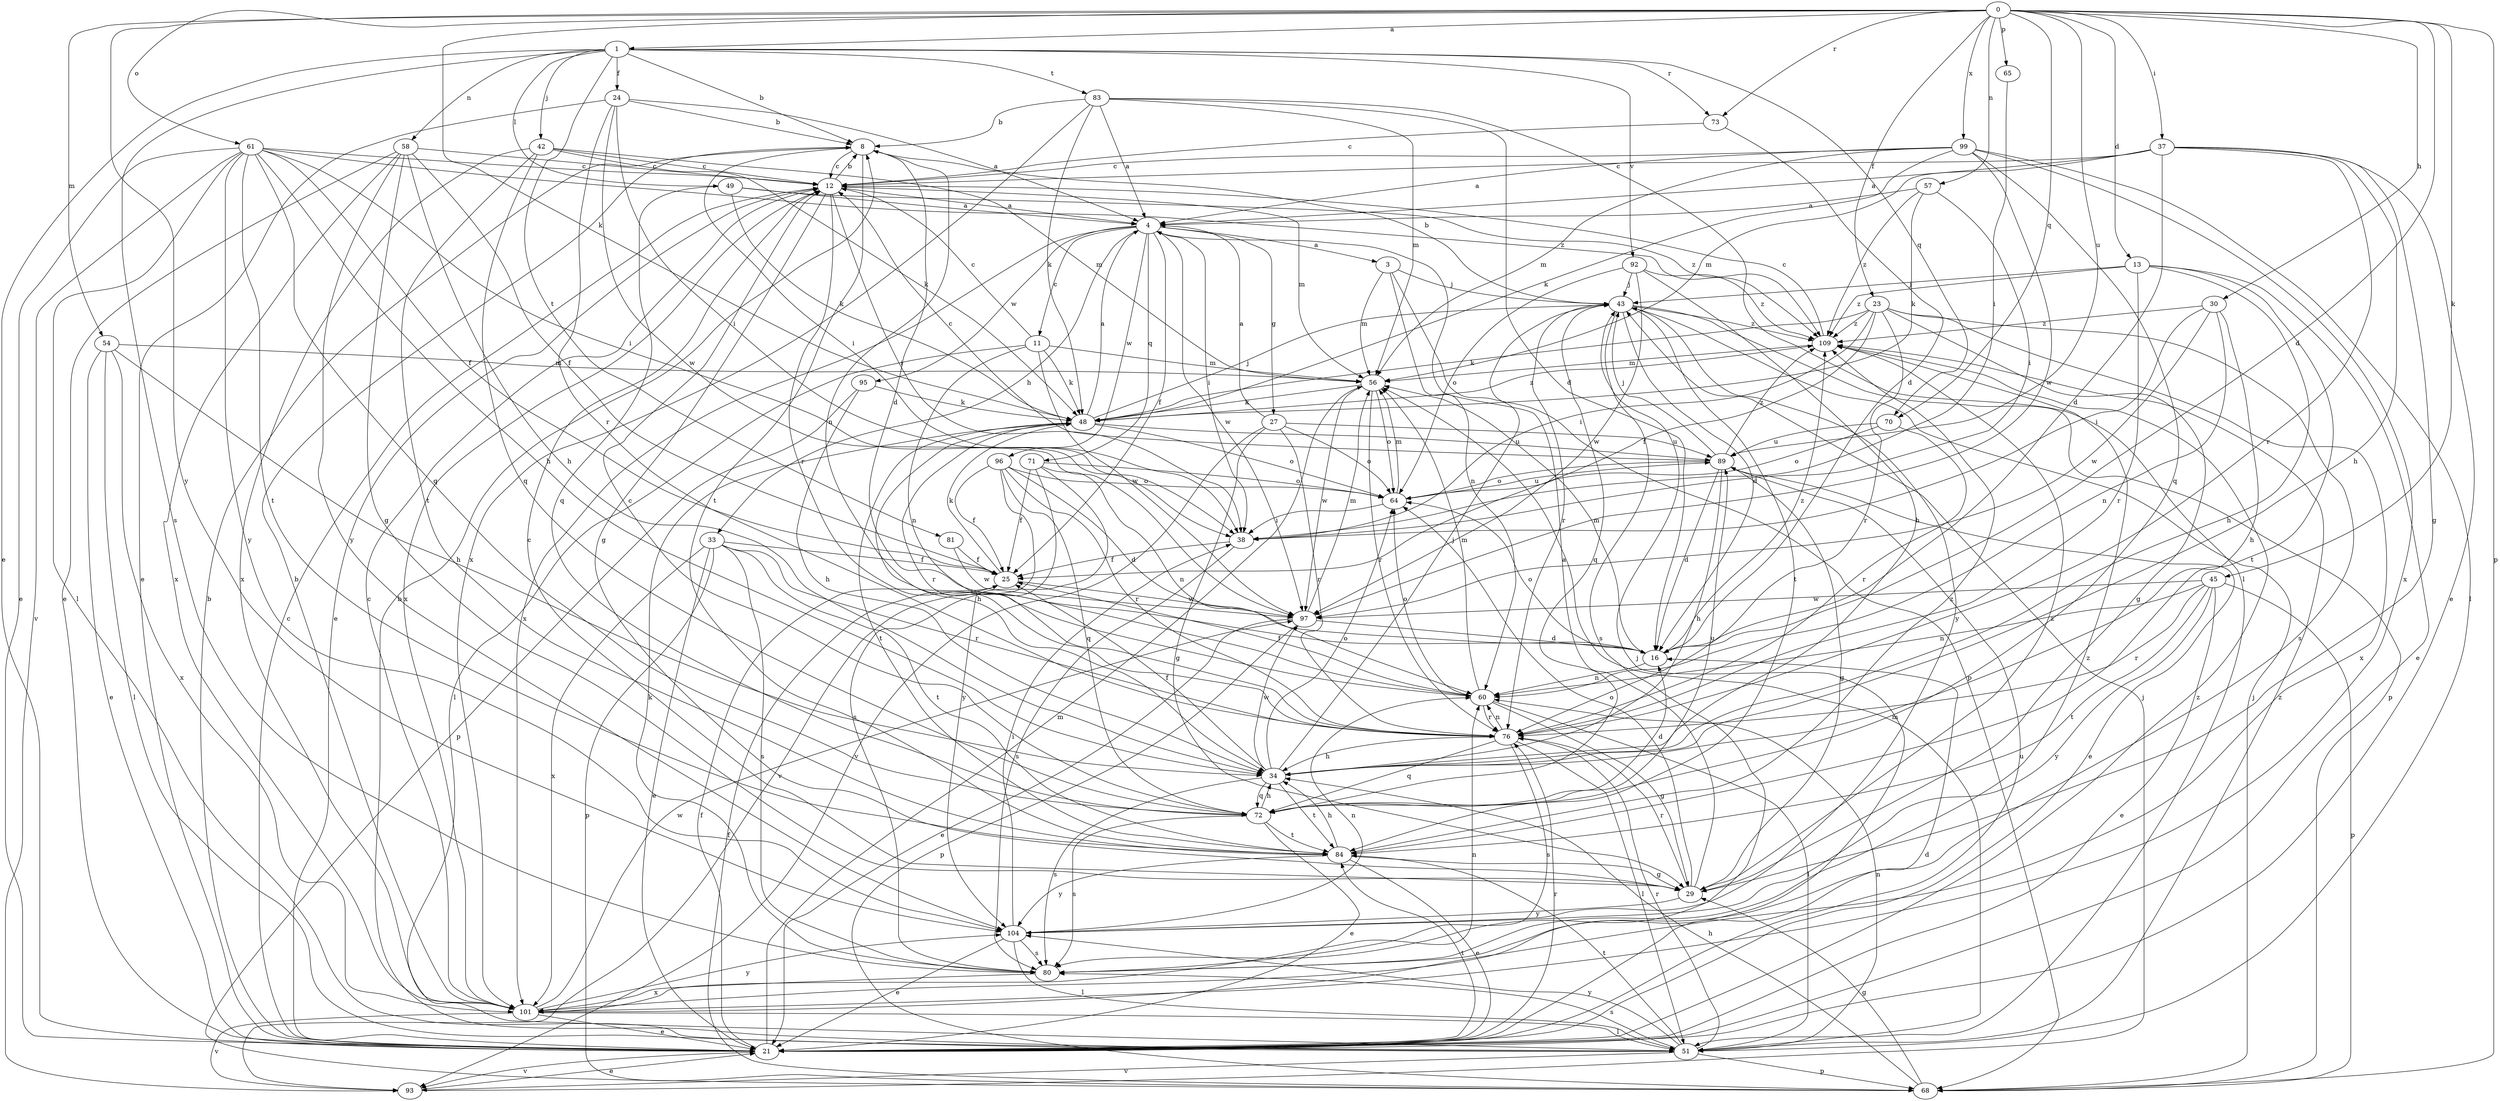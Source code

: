 strict digraph  {
0;
1;
3;
4;
8;
11;
12;
13;
16;
21;
23;
24;
25;
27;
29;
30;
33;
34;
37;
38;
42;
43;
45;
48;
49;
51;
54;
56;
57;
58;
60;
61;
64;
65;
68;
70;
71;
72;
73;
76;
80;
81;
83;
84;
89;
92;
93;
95;
96;
97;
99;
101;
104;
109;
0 -> 1  [label=a];
0 -> 13  [label=d];
0 -> 16  [label=d];
0 -> 23  [label=f];
0 -> 30  [label=h];
0 -> 37  [label=i];
0 -> 45  [label=k];
0 -> 48  [label=k];
0 -> 54  [label=m];
0 -> 57  [label=n];
0 -> 61  [label=o];
0 -> 65  [label=p];
0 -> 68  [label=p];
0 -> 70  [label=q];
0 -> 73  [label=r];
0 -> 89  [label=u];
0 -> 99  [label=x];
0 -> 104  [label=y];
1 -> 8  [label=b];
1 -> 21  [label=e];
1 -> 24  [label=f];
1 -> 42  [label=j];
1 -> 49  [label=l];
1 -> 58  [label=n];
1 -> 70  [label=q];
1 -> 73  [label=r];
1 -> 80  [label=s];
1 -> 81  [label=t];
1 -> 83  [label=t];
1 -> 92  [label=v];
3 -> 43  [label=j];
3 -> 56  [label=m];
3 -> 60  [label=n];
3 -> 68  [label=p];
4 -> 3  [label=a];
4 -> 11  [label=c];
4 -> 25  [label=f];
4 -> 27  [label=g];
4 -> 33  [label=h];
4 -> 38  [label=i];
4 -> 71  [label=q];
4 -> 95  [label=w];
4 -> 96  [label=w];
4 -> 97  [label=w];
4 -> 101  [label=x];
8 -> 12  [label=c];
8 -> 16  [label=d];
8 -> 38  [label=i];
8 -> 60  [label=n];
8 -> 84  [label=t];
11 -> 12  [label=c];
11 -> 48  [label=k];
11 -> 51  [label=l];
11 -> 56  [label=m];
11 -> 60  [label=n];
11 -> 97  [label=w];
12 -> 4  [label=a];
12 -> 8  [label=b];
12 -> 21  [label=e];
12 -> 29  [label=g];
12 -> 38  [label=i];
12 -> 56  [label=m];
12 -> 76  [label=r];
12 -> 101  [label=x];
13 -> 21  [label=e];
13 -> 34  [label=h];
13 -> 43  [label=j];
13 -> 76  [label=r];
13 -> 84  [label=t];
13 -> 109  [label=z];
16 -> 56  [label=m];
16 -> 60  [label=n];
16 -> 64  [label=o];
16 -> 109  [label=z];
21 -> 8  [label=b];
21 -> 12  [label=c];
21 -> 16  [label=d];
21 -> 25  [label=f];
21 -> 56  [label=m];
21 -> 76  [label=r];
21 -> 84  [label=t];
21 -> 89  [label=u];
21 -> 93  [label=v];
21 -> 109  [label=z];
23 -> 25  [label=f];
23 -> 29  [label=g];
23 -> 38  [label=i];
23 -> 48  [label=k];
23 -> 76  [label=r];
23 -> 80  [label=s];
23 -> 101  [label=x];
23 -> 109  [label=z];
24 -> 4  [label=a];
24 -> 8  [label=b];
24 -> 21  [label=e];
24 -> 38  [label=i];
24 -> 76  [label=r];
24 -> 97  [label=w];
25 -> 48  [label=k];
25 -> 97  [label=w];
27 -> 4  [label=a];
27 -> 29  [label=g];
27 -> 64  [label=o];
27 -> 76  [label=r];
27 -> 89  [label=u];
27 -> 93  [label=v];
29 -> 4  [label=a];
29 -> 12  [label=c];
29 -> 64  [label=o];
29 -> 76  [label=r];
29 -> 104  [label=y];
29 -> 109  [label=z];
30 -> 34  [label=h];
30 -> 38  [label=i];
30 -> 60  [label=n];
30 -> 97  [label=w];
30 -> 109  [label=z];
33 -> 21  [label=e];
33 -> 25  [label=f];
33 -> 68  [label=p];
33 -> 76  [label=r];
33 -> 80  [label=s];
33 -> 84  [label=t];
33 -> 101  [label=x];
34 -> 25  [label=f];
34 -> 43  [label=j];
34 -> 64  [label=o];
34 -> 72  [label=q];
34 -> 80  [label=s];
34 -> 84  [label=t];
34 -> 97  [label=w];
37 -> 4  [label=a];
37 -> 12  [label=c];
37 -> 16  [label=d];
37 -> 21  [label=e];
37 -> 29  [label=g];
37 -> 34  [label=h];
37 -> 56  [label=m];
37 -> 76  [label=r];
38 -> 25  [label=f];
38 -> 80  [label=s];
42 -> 12  [label=c];
42 -> 48  [label=k];
42 -> 56  [label=m];
42 -> 72  [label=q];
42 -> 84  [label=t];
42 -> 101  [label=x];
43 -> 8  [label=b];
43 -> 16  [label=d];
43 -> 68  [label=p];
43 -> 72  [label=q];
43 -> 76  [label=r];
43 -> 80  [label=s];
43 -> 84  [label=t];
43 -> 104  [label=y];
43 -> 109  [label=z];
45 -> 21  [label=e];
45 -> 60  [label=n];
45 -> 68  [label=p];
45 -> 76  [label=r];
45 -> 84  [label=t];
45 -> 97  [label=w];
45 -> 104  [label=y];
48 -> 4  [label=a];
48 -> 34  [label=h];
48 -> 43  [label=j];
48 -> 64  [label=o];
48 -> 76  [label=r];
48 -> 84  [label=t];
48 -> 89  [label=u];
48 -> 109  [label=z];
49 -> 4  [label=a];
49 -> 48  [label=k];
49 -> 72  [label=q];
49 -> 109  [label=z];
51 -> 8  [label=b];
51 -> 56  [label=m];
51 -> 60  [label=n];
51 -> 68  [label=p];
51 -> 76  [label=r];
51 -> 80  [label=s];
51 -> 84  [label=t];
51 -> 93  [label=v];
51 -> 104  [label=y];
51 -> 109  [label=z];
54 -> 21  [label=e];
54 -> 34  [label=h];
54 -> 51  [label=l];
54 -> 56  [label=m];
54 -> 101  [label=x];
56 -> 48  [label=k];
56 -> 64  [label=o];
56 -> 76  [label=r];
56 -> 97  [label=w];
57 -> 4  [label=a];
57 -> 38  [label=i];
57 -> 48  [label=k];
57 -> 109  [label=z];
58 -> 12  [label=c];
58 -> 21  [label=e];
58 -> 25  [label=f];
58 -> 29  [label=g];
58 -> 34  [label=h];
58 -> 101  [label=x];
58 -> 104  [label=y];
60 -> 25  [label=f];
60 -> 29  [label=g];
60 -> 51  [label=l];
60 -> 56  [label=m];
60 -> 64  [label=o];
60 -> 76  [label=r];
61 -> 12  [label=c];
61 -> 21  [label=e];
61 -> 25  [label=f];
61 -> 34  [label=h];
61 -> 38  [label=i];
61 -> 51  [label=l];
61 -> 72  [label=q];
61 -> 84  [label=t];
61 -> 93  [label=v];
61 -> 104  [label=y];
61 -> 109  [label=z];
64 -> 38  [label=i];
64 -> 56  [label=m];
64 -> 89  [label=u];
65 -> 38  [label=i];
68 -> 25  [label=f];
68 -> 29  [label=g];
68 -> 34  [label=h];
68 -> 43  [label=j];
70 -> 64  [label=o];
70 -> 76  [label=r];
70 -> 89  [label=u];
71 -> 25  [label=f];
71 -> 60  [label=n];
71 -> 64  [label=o];
71 -> 80  [label=s];
71 -> 104  [label=y];
72 -> 12  [label=c];
72 -> 16  [label=d];
72 -> 21  [label=e];
72 -> 34  [label=h];
72 -> 80  [label=s];
72 -> 84  [label=t];
72 -> 89  [label=u];
73 -> 12  [label=c];
73 -> 16  [label=d];
76 -> 34  [label=h];
76 -> 51  [label=l];
76 -> 60  [label=n];
76 -> 72  [label=q];
76 -> 80  [label=s];
80 -> 48  [label=k];
80 -> 101  [label=x];
80 -> 109  [label=z];
81 -> 25  [label=f];
81 -> 97  [label=w];
83 -> 4  [label=a];
83 -> 8  [label=b];
83 -> 16  [label=d];
83 -> 48  [label=k];
83 -> 51  [label=l];
83 -> 56  [label=m];
83 -> 101  [label=x];
84 -> 21  [label=e];
84 -> 29  [label=g];
84 -> 34  [label=h];
84 -> 104  [label=y];
84 -> 109  [label=z];
89 -> 12  [label=c];
89 -> 16  [label=d];
89 -> 21  [label=e];
89 -> 29  [label=g];
89 -> 34  [label=h];
89 -> 43  [label=j];
89 -> 64  [label=o];
89 -> 109  [label=z];
92 -> 34  [label=h];
92 -> 43  [label=j];
92 -> 64  [label=o];
92 -> 97  [label=w];
92 -> 109  [label=z];
93 -> 21  [label=e];
93 -> 43  [label=j];
95 -> 34  [label=h];
95 -> 48  [label=k];
95 -> 68  [label=p];
96 -> 16  [label=d];
96 -> 25  [label=f];
96 -> 64  [label=o];
96 -> 72  [label=q];
96 -> 76  [label=r];
96 -> 93  [label=v];
97 -> 16  [label=d];
97 -> 21  [label=e];
97 -> 56  [label=m];
97 -> 68  [label=p];
99 -> 4  [label=a];
99 -> 12  [label=c];
99 -> 48  [label=k];
99 -> 51  [label=l];
99 -> 56  [label=m];
99 -> 72  [label=q];
99 -> 97  [label=w];
99 -> 101  [label=x];
101 -> 8  [label=b];
101 -> 12  [label=c];
101 -> 21  [label=e];
101 -> 43  [label=j];
101 -> 51  [label=l];
101 -> 60  [label=n];
101 -> 93  [label=v];
101 -> 97  [label=w];
101 -> 104  [label=y];
104 -> 21  [label=e];
104 -> 38  [label=i];
104 -> 51  [label=l];
104 -> 60  [label=n];
104 -> 80  [label=s];
109 -> 12  [label=c];
109 -> 56  [label=m];
}
